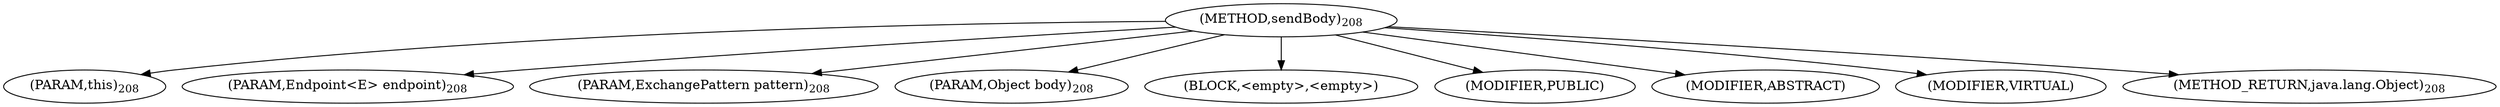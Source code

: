 digraph "sendBody" {  
"166" [label = <(METHOD,sendBody)<SUB>208</SUB>> ]
"167" [label = <(PARAM,this)<SUB>208</SUB>> ]
"168" [label = <(PARAM,Endpoint&lt;E&gt; endpoint)<SUB>208</SUB>> ]
"169" [label = <(PARAM,ExchangePattern pattern)<SUB>208</SUB>> ]
"170" [label = <(PARAM,Object body)<SUB>208</SUB>> ]
"171" [label = <(BLOCK,&lt;empty&gt;,&lt;empty&gt;)> ]
"172" [label = <(MODIFIER,PUBLIC)> ]
"173" [label = <(MODIFIER,ABSTRACT)> ]
"174" [label = <(MODIFIER,VIRTUAL)> ]
"175" [label = <(METHOD_RETURN,java.lang.Object)<SUB>208</SUB>> ]
  "166" -> "167" 
  "166" -> "168" 
  "166" -> "169" 
  "166" -> "170" 
  "166" -> "171" 
  "166" -> "172" 
  "166" -> "173" 
  "166" -> "174" 
  "166" -> "175" 
}

